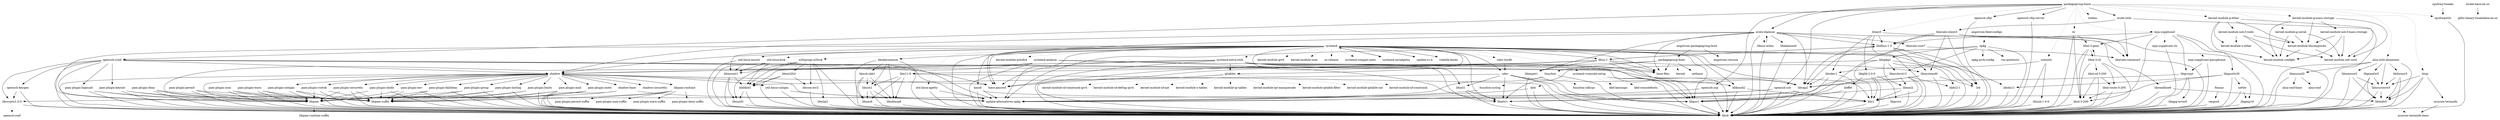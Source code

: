 digraph depends {
    node [shape=plaintext]
"alsa-utils-alsamixer" -> "libasound2";
"alsa-utils-alsamixer" -> "libc6";
"alsa-utils-alsamixer" -> "libformw5";
"alsa-utils-alsamixer" -> "libmenuw5";
"alsa-utils-alsamixer" -> "libncursesw5";
"alsa-utils-alsamixer" -> "libpanelw5";
"alsa-utils-alsamixer" -> "libtinfo5";
"angstrom-feed-configs" -> "opkg" [style=dotted];
"angstrom-packagegroup-boot" -> "angstrom-version";
"angstrom-packagegroup-boot" -> "packagegroup-boot";
"avahi-daemon" -> "base-files";
"avahi-daemon" -> "base-passwd";
"avahi-daemon" -> "libavahi-common3";
"avahi-daemon" -> "libavahi-core7";
"avahi-daemon" -> "libc6";
"avahi-daemon" -> "libcap2";
"avahi-daemon" -> "libdaemon0";
"avahi-daemon" -> "libdbus-1-3";
"avahi-daemon" -> "libexpat1";
"avahi-daemon" -> "libnss-mdns" [style=dotted];
"avahi-daemon" -> "shadow";
"avahi-utils" -> "libavahi-client3";
"avahi-utils" -> "libavahi-common3";
"avahi-utils" -> "libc6";
"bluez5" -> "libc6";
"bluez5" -> "libdbus-1-3";
"bluez5" -> "libglib-2.0-0";
"bluez5" -> "libreadline6";
"bluez5" -> "libudev1";
"busybox" -> "busybox-syslog" [style=dotted];
"busybox" -> "busybox-udhcpc" [style=dotted];
"busybox" -> "libc6";
"busybox" -> "update-alternatives-opkg";
"busybox-syslog" -> "update-alternatives-opkg";
"cpufreq-tweaks" -> "cpufrequtils";
"cpufrequtils" -> "libc6";
"dbus-1" -> "base-files";
"dbus-1" -> "base-passwd";
"dbus-1" -> "libc6";
"dbus-1" -> "libdbus-1-3";
"dbus-1" -> "libexpat1";
"dbus-1" -> "libsystemd0";
"dbus-1" -> "libx11-6";
"dbus-1" -> "shadow";
"e2fsprogs-e2fsck" -> "libblkid1";
"e2fsprogs-e2fsck" -> "libc6";
"e2fsprogs-e2fsck" -> "libcom-err2";
"e2fsprogs-e2fsck" -> "libe2p2";
"e2fsprogs-e2fsck" -> "libext2fs2";
"e2fsprogs-e2fsck" -> "libuuid1";
"fixmac" -> "ranpwd";
"htop" -> "libc6";
"htop" -> "libncursesw5";
"htop" -> "libtinfo5";
"htop" -> "ncurses-terminfo";
"iptables" -> "kernel-module-ip-tables" [style=dotted];
"iptables" -> "kernel-module-ipt-masquerade" [style=dotted];
"iptables" -> "kernel-module-iptable-filter" [style=dotted];
"iptables" -> "kernel-module-iptable-nat" [style=dotted];
"iptables" -> "kernel-module-nf-conntrack" [style=dotted];
"iptables" -> "kernel-module-nf-conntrack-ipv4" [style=dotted];
"iptables" -> "kernel-module-nf-defrag-ipv4" [style=dotted];
"iptables" -> "kernel-module-nf-nat" [style=dotted];
"iptables" -> "kernel-module-x-tables" [style=dotted];
"iptables" -> "libc6";
"iw" -> "libc6";
"iw" -> "libnl-3-200";
"iw" -> "libnl-3-genl";
"kbd" -> "libc6";
"kbd" -> "update-alternatives-opkg";
"kernel-module-g-ether" -> "kernel-module-configfs";
"kernel-module-g-ether" -> "kernel-module-libcomposite";
"kernel-module-g-ether" -> "kernel-module-u-ether";
"kernel-module-g-ether" -> "kernel-module-udc-core";
"kernel-module-g-ether" -> "kernel-module-usb-f-rndis";
"kernel-module-g-mass-storage" -> "kernel-module-configfs";
"kernel-module-g-mass-storage" -> "kernel-module-libcomposite";
"kernel-module-g-mass-storage" -> "kernel-module-udc-core";
"kernel-module-g-mass-storage" -> "kernel-module-usb-f-mass-storage";
"kernel-module-g-serial" -> "kernel-module-configfs";
"kernel-module-g-serial" -> "kernel-module-libcomposite";
"kernel-module-g-serial" -> "kernel-module-udc-core";
"kernel-module-libcomposite" -> "kernel-module-configfs";
"kernel-module-libcomposite" -> "kernel-module-udc-core";
"kernel-module-usb-f-mass-storage" -> "kernel-module-configfs";
"kernel-module-usb-f-mass-storage" -> "kernel-module-libcomposite";
"kernel-module-usb-f-mass-storage" -> "kernel-module-udc-core";
"kernel-module-usb-f-rndis" -> "kernel-module-configfs";
"kernel-module-usb-f-rndis" -> "kernel-module-libcomposite";
"kernel-module-usb-f-rndis" -> "kernel-module-u-ether";
"kernel-module-usb-f-rndis" -> "kernel-module-udc-core";
"kmod" -> "libc6";
"kmod" -> "libz1";
"kmod" -> "update-alternatives-opkg";
"libacl1" -> "libattr1";
"libacl1" -> "libc6";
"libarchive13" -> "libattr1";
"libarchive13" -> "libbz2-1";
"libarchive13" -> "libc6";
"libarchive13" -> "libxml2";
"libarchive13" -> "libz1";
"libasound2" -> "alsa-conf";
"libasound2" -> "alsa-conf-base";
"libasound2" -> "libc6";
"libattr1" -> "libc6";
"libavahi-client3" -> "libavahi-common3";
"libavahi-client3" -> "libc6";
"libavahi-client3" -> "libcap2";
"libavahi-client3" -> "libdbus-1-3";
"libavahi-client3" -> "libsystemd0";
"libavahi-client3" -> "lz4";
"libavahi-common3" -> "libc6";
"libavahi-core7" -> "libavahi-common3";
"libavahi-core7" -> "libc6";
"libblkid1" -> "libc6";
"libblkid1" -> "libuuid1";
"libbz2-1" -> "libc6";
"libcap2" -> "libattr1";
"libcap2" -> "libc6";
"libcom-err2" -> "libc6";
"libcrypto1.0.0" -> "libc6";
"libcrypto1.0.0" -> "openssl-conf" [style=dotted];
"libdaemon0" -> "libc6";
"libdbus-1-3" -> "dbus-1" [style=dotted];
"libdbus-1-3" -> "libc6";
"libdbus-1-3" -> "libcap2";
"libdbus-1-3" -> "libsystemd0";
"libdbus-1-3" -> "lz4";
"libe2p2" -> "libc6";
"libexpat1" -> "libc6";
"libexpat1" -> "libgcc1";
"libext2fs2" -> "libblkid1";
"libext2fs2" -> "libc6";
"libext2fs2" -> "libcom-err2";
"libffi6" -> "libc6";
"libffi6" -> "libgcc1";
"libformw5" -> "libc6";
"libformw5" -> "libncursesw5";
"libformw5" -> "libtinfo5";
"libgcc1" -> "libc6";
"libgcrypt" -> "libc6";
"libgcrypt" -> "libcap2";
"libgcrypt" -> "libgpg-error0";
"libglib-2.0-0" -> "libc6";
"libglib-2.0-0" -> "libffi6";
"libglib-2.0-0" -> "libpcre1";
"libglib-2.0-0" -> "libz1";
"libgmp10" -> "libc6";
"libgnutls30" -> "libc6";
"libgnutls30" -> "libgmp10";
"libgnutls30" -> "libidn11";
"libgnutls30" -> "libz1";
"libgnutls30" -> "nettle";
"libgpg-error0" -> "libc6";
"libidn11" -> "libc6";
"libkmod2" -> "libc6";
"libkmod2" -> "libz1";
"libmenuw5" -> "libc6";
"libmenuw5" -> "libncursesw5";
"libmenuw5" -> "libtinfo5";
"libmount1" -> "libblkid1";
"libmount1" -> "libc6";
"libmount1" -> "libuuid1";
"libncursesw5" -> "libc6";
"libncursesw5" -> "libtinfo5";
"libnl-3-200" -> "libc6";
"libnl-3-cli" -> "libc6";
"libnl-3-cli" -> "libnl-3-200";
"libnl-3-cli" -> "libnl-3-genl";
"libnl-3-cli" -> "libnl-nf-3-200";
"libnl-3-cli" -> "libnl-route-3-200";
"libnl-3-genl" -> "libc6";
"libnl-3-genl" -> "libnl-3-200";
"libnl-3-genl" -> "libnl-3-cli";
"libnl-nf-3-200" -> "libc6";
"libnl-nf-3-200" -> "libnl-3-200";
"libnl-nf-3-200" -> "libnl-route-3-200";
"libnl-route-3-200" -> "libc6";
"libnl-route-3-200" -> "libnl-3-200";
"libnss-mdns" -> "avahi-daemon";
"libnss-mdns" -> "libc6";
"libopkg1" -> "libarchive13";
"libopkg1" -> "libattr1";
"libopkg1" -> "libbz2-1";
"libopkg1" -> "libc6";
"libopkg1" -> "libxml2";
"libopkg1" -> "libz1";
"libpam" -> "libc6";
"libpam" -> "libpam-runtime-suffix" [style=dotted];
"libpam-runtime" -> "libpam-suffix";
"libpam-runtime" -> "pam-plugin-deny-suffix";
"libpam-runtime" -> "pam-plugin-permit-suffix";
"libpam-runtime" -> "pam-plugin-unix-suffix";
"libpam-runtime" -> "pam-plugin-warn-suffix";
"libpanelw5" -> "libc6";
"libpanelw5" -> "libncursesw5";
"libpanelw5" -> "libtinfo5";
"libpcre1" -> "libc6";
"libreadline6" -> "libc6";
"libreadline6" -> "libtinfo5";
"libsystemd0" -> "libc6";
"libsystemd0" -> "libcap2";
"libsystemd0" -> "libgcc1";
"libsystemd0" -> "lz4";
"libtinfo5" -> "libc6";
"libtinfo5" -> "ncurses-terminfo-base" [style=dotted];
"libudev1" -> "libc6";
"libudev1" -> "libcap2";
"libudev1" -> "libgcc1";
"libusb-1.0-0" -> "libc6";
"libuuid1" -> "libc6";
"libx11-6" -> "libc6";
"libx11-6" -> "libxau6";
"libx11-6" -> "libxcb1";
"libx11-6" -> "libxdmcp6";
"libxau6" -> "libc6";
"libxcb-xkb1" -> "libc6";
"libxcb-xkb1" -> "libxau6";
"libxcb-xkb1" -> "libxcb1";
"libxcb-xkb1" -> "libxdmcp6";
"libxcb1" -> "libc6";
"libxcb1" -> "libxau6";
"libxcb1" -> "libxdmcp6";
"libxdmcp6" -> "libc6";
"libxkbcommon" -> "libc6";
"libxkbcommon" -> "libxau6";
"libxkbcommon" -> "libxcb-xkb1";
"libxkbcommon" -> "libxcb1";
"libxkbcommon" -> "libxdmcp6";
"libxml2" -> "libc6";
"libxml2" -> "libgcc1";
"libxml2" -> "libz1";
"libz1" -> "libc6";
"locale-base-en-us" -> "glibc-binary-localedata-en-us";
"lz4" -> "libc6";
"ncurses-terminfo" -> "ncurses-terminfo-base";
"nettle" -> "libc6";
"nettle" -> "libgmp10";
"openssh-keygen" -> "libc6";
"openssh-keygen" -> "libcrypto1.0.0";
"openssh-scp" -> "libc6";
"openssh-scp" -> "update-alternatives-opkg";
"openssh-sftp" -> "libc6";
"openssh-sftp-server" -> "libc6";
"openssh-ssh" -> "libc6";
"openssh-ssh" -> "libcrypto1.0.0";
"openssh-ssh" -> "libz1";
"openssh-ssh" -> "update-alternatives-opkg";
"openssh-sshd" -> "base-files";
"openssh-sshd" -> "base-passwd";
"openssh-sshd" -> "libc6";
"openssh-sshd" -> "libcrypto1.0.0";
"openssh-sshd" -> "libpam";
"openssh-sshd" -> "libz1";
"openssh-sshd" -> "openssh-keygen";
"openssh-sshd" -> "pam-plugin-keyinit";
"openssh-sshd" -> "pam-plugin-loginuid";
"openssh-sshd" -> "shadow";
"opkg" -> "libarchive13";
"opkg" -> "libc6";
"opkg" -> "libopkg1";
"opkg" -> "opkg-arch-config";
"opkg" -> "run-postinsts";
"opkg" -> "update-alternatives-opkg";
"packagegroup-basic" -> "alsa-utils-alsamixer" [style=dotted];
"packagegroup-basic" -> "avahi-daemon";
"packagegroup-basic" -> "avahi-utils";
"packagegroup-basic" -> "bluez5" [style=dotted];
"packagegroup-basic" -> "cpufrequtils" [style=dotted];
"packagegroup-basic" -> "htop" [style=dotted];
"packagegroup-basic" -> "iw" [style=dotted];
"packagegroup-basic" -> "kernel-module-g-ether" [style=dotted];
"packagegroup-basic" -> "kernel-module-g-mass-storage" [style=dotted];
"packagegroup-basic" -> "kernel-module-g-serial" [style=dotted];
"packagegroup-basic" -> "openssh-scp";
"packagegroup-basic" -> "openssh-sftp";
"packagegroup-basic" -> "openssh-sftp-server";
"packagegroup-basic" -> "openssh-ssh";
"packagegroup-basic" -> "openssh-sshd";
"packagegroup-basic" -> "tzdata" [style=dotted];
"packagegroup-basic" -> "usbutils" [style=dotted];
"packagegroup-basic" -> "wpa-supplicant" [style=dotted];
"packagegroup-boot" -> "base-files";
"packagegroup-boot" -> "base-passwd";
"packagegroup-boot" -> "busybox";
"packagegroup-boot" -> "kernel" [style=dotted];
"packagegroup-boot" -> "netbase";
"pam-plugin-deny" -> "libc6";
"pam-plugin-deny" -> "libpam";
"pam-plugin-deny" -> "libpam-suffix";
"pam-plugin-env" -> "libc6";
"pam-plugin-env" -> "libpam";
"pam-plugin-env" -> "libpam-suffix";
"pam-plugin-faildelay" -> "libc6";
"pam-plugin-faildelay" -> "libpam";
"pam-plugin-faildelay" -> "libpam-suffix";
"pam-plugin-group" -> "libc6";
"pam-plugin-group" -> "libpam";
"pam-plugin-group" -> "libpam-suffix";
"pam-plugin-keyinit" -> "libc6";
"pam-plugin-keyinit" -> "libpam";
"pam-plugin-keyinit" -> "libpam-suffix";
"pam-plugin-lastlog" -> "libc6";
"pam-plugin-lastlog" -> "libpam";
"pam-plugin-lastlog" -> "libpam-suffix";
"pam-plugin-limits" -> "libc6";
"pam-plugin-limits" -> "libpam";
"pam-plugin-limits" -> "libpam-suffix";
"pam-plugin-loginuid" -> "libc6";
"pam-plugin-loginuid" -> "libpam";
"pam-plugin-loginuid" -> "libpam-suffix";
"pam-plugin-mail" -> "libc6";
"pam-plugin-mail" -> "libpam";
"pam-plugin-mail" -> "libpam-suffix";
"pam-plugin-motd" -> "libc6";
"pam-plugin-motd" -> "libpam";
"pam-plugin-motd" -> "libpam-suffix";
"pam-plugin-nologin" -> "libc6";
"pam-plugin-nologin" -> "libpam";
"pam-plugin-nologin" -> "libpam-suffix";
"pam-plugin-permit" -> "libc6";
"pam-plugin-permit" -> "libpam";
"pam-plugin-permit" -> "libpam-suffix";
"pam-plugin-rootok" -> "libc6";
"pam-plugin-rootok" -> "libpam";
"pam-plugin-rootok" -> "libpam-suffix";
"pam-plugin-securetty" -> "libc6";
"pam-plugin-securetty" -> "libpam";
"pam-plugin-securetty" -> "libpam-suffix";
"pam-plugin-shells" -> "libc6";
"pam-plugin-shells" -> "libpam";
"pam-plugin-shells" -> "libpam-suffix";
"pam-plugin-unix" -> "libc6";
"pam-plugin-unix" -> "libpam";
"pam-plugin-unix" -> "libpam-suffix";
"pam-plugin-warn" -> "libc6";
"pam-plugin-warn" -> "libpam";
"pam-plugin-warn" -> "libpam-suffix";
"ranpwd" -> "libc6";
"shadow" -> "base-passwd";
"shadow" -> "libc6";
"shadow" -> "libpam";
"shadow" -> "libpam-runtime";
"shadow" -> "pam-plugin-env";
"shadow" -> "pam-plugin-faildelay";
"shadow" -> "pam-plugin-group";
"shadow" -> "pam-plugin-lastlog";
"shadow" -> "pam-plugin-limits";
"shadow" -> "pam-plugin-mail";
"shadow" -> "pam-plugin-motd";
"shadow" -> "pam-plugin-nologin";
"shadow" -> "pam-plugin-rootok";
"shadow" -> "pam-plugin-securetty";
"shadow" -> "pam-plugin-shells";
"shadow" -> "shadow-base";
"shadow" -> "shadow-securetty";
"shadow" -> "update-alternatives-opkg";
"shadow" -> "util-linux-sulogin";
"shadow-base" -> "libc6";
"shadow-base" -> "libpam";
"shadow-base" -> "update-alternatives-opkg";
"systemd" -> "base-files";
"systemd" -> "base-passwd";
"systemd" -> "dbus-1";
"systemd" -> "e2fsprogs-e2fsck" [style=dotted];
"systemd" -> "iptables";
"systemd" -> "kernel-module-autofs4" [style=dotted];
"systemd" -> "kernel-module-ipv6" [style=dotted];
"systemd" -> "kernel-module-unix" [style=dotted];
"systemd" -> "kmod";
"systemd" -> "libacl1";
"systemd" -> "libattr1";
"systemd" -> "libc6";
"systemd" -> "libcap2";
"systemd" -> "libgcc1";
"systemd" -> "libidn11";
"systemd" -> "libkmod2";
"systemd" -> "libmount1";
"systemd" -> "libpam";
"systemd" -> "libxkbcommon";
"systemd" -> "lz4";
"systemd" -> "os-release" [style=dotted];
"systemd" -> "shadow";
"systemd" -> "systemd-compat-units" [style=dotted];
"systemd" -> "systemd-extra-utils" [style=dotted];
"systemd" -> "systemd-serialgetty" [style=dotted];
"systemd" -> "systemd-vconsole-setup" [style=dotted];
"systemd" -> "udev";
"systemd" -> "udev-hwdb" [style=dotted];
"systemd" -> "update-alternatives-opkg";
"systemd" -> "update-rc.d";
"systemd" -> "util-linux-agetty" [style=dotted];
"systemd" -> "util-linux-fsck" [style=dotted];
"systemd" -> "util-linux-mount";
"systemd" -> "volatile-binds";
"systemd-analyze" -> "libattr1";
"systemd-analyze" -> "libc6";
"systemd-analyze" -> "libcap2";
"systemd-analyze" -> "libgcc1";
"systemd-analyze" -> "libmount1";
"systemd-analyze" -> "libpam";
"systemd-extra-utils" -> "base-files";
"systemd-extra-utils" -> "base-passwd";
"systemd-extra-utils" -> "iptables";
"systemd-extra-utils" -> "libattr1";
"systemd-extra-utils" -> "libblkid1";
"systemd-extra-utils" -> "libc6";
"systemd-extra-utils" -> "libcap2";
"systemd-extra-utils" -> "libgcc1";
"systemd-extra-utils" -> "shadow";
"systemd-serialgetty" -> "systemd";
"systemd-vconsole-setup" -> "kbd" [style=dotted];
"systemd-vconsole-setup" -> "kbd-consolefonts" [style=dotted];
"systemd-vconsole-setup" -> "kbd-keymaps" [style=dotted];
"systemd-vconsole-setup" -> "libc6";
"systemd-vconsole-setup" -> "libgcc1";
"udev" -> "libacl1";
"udev" -> "libattr1";
"udev" -> "libblkid1";
"udev" -> "libc6";
"udev" -> "libgcc1";
"udev" -> "libkmod2";
"udev-hwdb" -> "udev";
"usbutils" -> "libc6";
"usbutils" -> "libudev1";
"usbutils" -> "libusb-1.0-0";
"util-linux-agetty" -> "libc6";
"util-linux-agetty" -> "update-alternatives-opkg";
"util-linux-fsck" -> "libblkid1";
"util-linux-fsck" -> "libc6";
"util-linux-fsck" -> "libmount1";
"util-linux-fsck" -> "update-alternatives-opkg";
"util-linux-mount" -> "libc6";
"util-linux-mount" -> "libmount1";
"util-linux-mount" -> "update-alternatives-opkg";
"util-linux-sulogin" -> "libc6";
"util-linux-sulogin" -> "update-alternatives-opkg";
"wpa-supplicant" -> "libc6";
"wpa-supplicant" -> "libdbus-1-3";
"wpa-supplicant" -> "libgcrypt";
"wpa-supplicant" -> "libgnutls30";
"wpa-supplicant" -> "libnl-3-200";
"wpa-supplicant" -> "libnl-3-genl";
"wpa-supplicant" -> "wpa-supplicant-cli" [style=dotted];
"wpa-supplicant" -> "wpa-supplicant-passphrase" [style=dotted];
"wpa-supplicant-cli" -> "libc6";
"wpa-supplicant-passphrase" -> "libc6";
"wpa-supplicant-passphrase" -> "libgcrypt";
}
